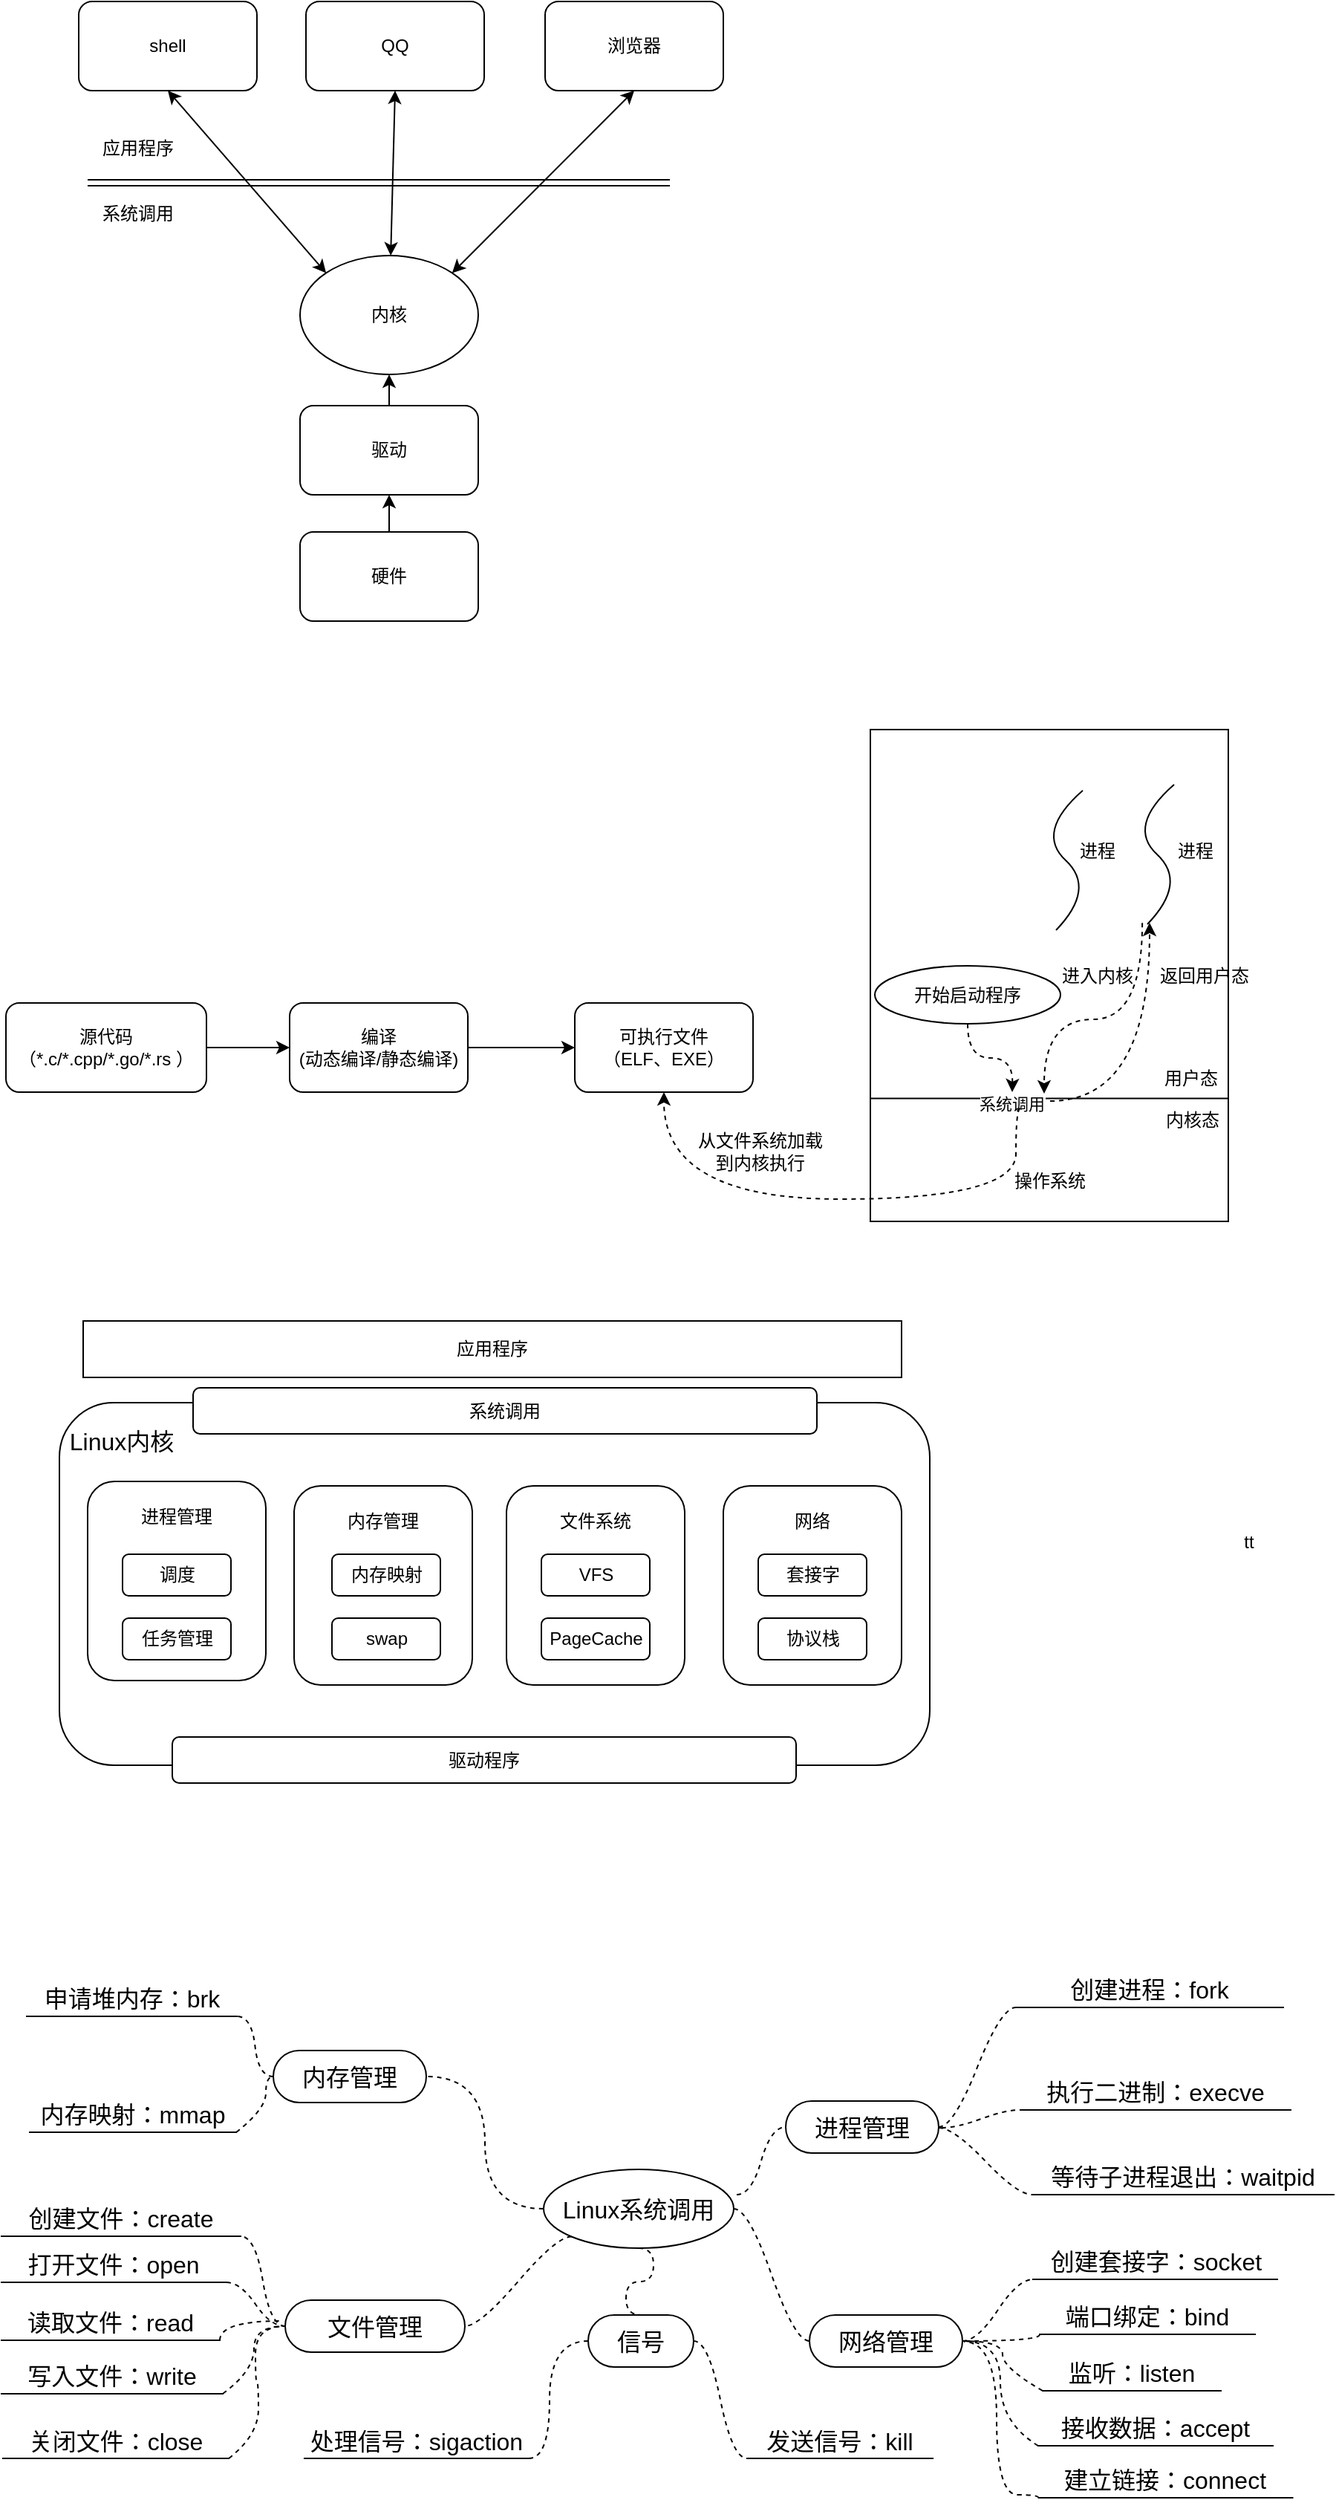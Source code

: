 <mxfile version="20.2.2" type="github">
  <diagram id="v-HsH-0y2GeqhX0_Ezw7" name="第 1 页">
    <mxGraphModel dx="1186" dy="796" grid="0" gridSize="10" guides="1" tooltips="1" connect="1" arrows="1" fold="1" page="1" pageScale="1" pageWidth="3300" pageHeight="4681" math="0" shadow="0">
      <root>
        <mxCell id="0" />
        <mxCell id="1" parent="0" />
        <mxCell id="2BLuXLSd1eojTHQWstAA-1" value="硬件" style="rounded=1;whiteSpace=wrap;html=1;" vertex="1" parent="1">
          <mxGeometry x="232" y="367" width="120" height="60" as="geometry" />
        </mxCell>
        <mxCell id="2BLuXLSd1eojTHQWstAA-2" value="驱动" style="rounded=1;whiteSpace=wrap;html=1;" vertex="1" parent="1">
          <mxGeometry x="232" y="282" width="120" height="60" as="geometry" />
        </mxCell>
        <mxCell id="2BLuXLSd1eojTHQWstAA-3" value="内核" style="ellipse;whiteSpace=wrap;html=1;" vertex="1" parent="1">
          <mxGeometry x="232" y="181" width="120" height="80" as="geometry" />
        </mxCell>
        <mxCell id="2BLuXLSd1eojTHQWstAA-4" value="shell" style="rounded=1;whiteSpace=wrap;html=1;" vertex="1" parent="1">
          <mxGeometry x="83" y="10" width="120" height="60" as="geometry" />
        </mxCell>
        <mxCell id="2BLuXLSd1eojTHQWstAA-5" value="" style="shape=link;html=1;rounded=0;" edge="1" parent="1">
          <mxGeometry width="100" relative="1" as="geometry">
            <mxPoint x="89" y="132" as="sourcePoint" />
            <mxPoint x="481" y="132" as="targetPoint" />
          </mxGeometry>
        </mxCell>
        <mxCell id="2BLuXLSd1eojTHQWstAA-6" value="QQ" style="rounded=1;whiteSpace=wrap;html=1;" vertex="1" parent="1">
          <mxGeometry x="236" y="10" width="120" height="60" as="geometry" />
        </mxCell>
        <mxCell id="2BLuXLSd1eojTHQWstAA-7" value="浏览器" style="rounded=1;whiteSpace=wrap;html=1;" vertex="1" parent="1">
          <mxGeometry x="397" y="10" width="120" height="60" as="geometry" />
        </mxCell>
        <mxCell id="2BLuXLSd1eojTHQWstAA-8" value="" style="endArrow=classic;html=1;rounded=0;exitX=0.5;exitY=1;exitDx=0;exitDy=0;entryX=0;entryY=0;entryDx=0;entryDy=0;startArrow=classic;startFill=1;" edge="1" parent="1" source="2BLuXLSd1eojTHQWstAA-4" target="2BLuXLSd1eojTHQWstAA-3">
          <mxGeometry width="50" height="50" relative="1" as="geometry">
            <mxPoint x="394" y="324" as="sourcePoint" />
            <mxPoint x="444" y="274" as="targetPoint" />
          </mxGeometry>
        </mxCell>
        <mxCell id="2BLuXLSd1eojTHQWstAA-9" value="" style="endArrow=classic;html=1;rounded=0;exitX=0.5;exitY=1;exitDx=0;exitDy=0;entryX=1;entryY=0;entryDx=0;entryDy=0;startArrow=classic;startFill=1;" edge="1" parent="1" source="2BLuXLSd1eojTHQWstAA-7" target="2BLuXLSd1eojTHQWstAA-3">
          <mxGeometry width="50" height="50" relative="1" as="geometry">
            <mxPoint x="153" y="80" as="sourcePoint" />
            <mxPoint x="259.574" y="202.716" as="targetPoint" />
          </mxGeometry>
        </mxCell>
        <mxCell id="2BLuXLSd1eojTHQWstAA-10" value="" style="endArrow=classic;html=1;rounded=0;exitX=0.5;exitY=1;exitDx=0;exitDy=0;startArrow=classic;startFill=1;" edge="1" parent="1" source="2BLuXLSd1eojTHQWstAA-6" target="2BLuXLSd1eojTHQWstAA-3">
          <mxGeometry width="50" height="50" relative="1" as="geometry">
            <mxPoint x="467" y="80" as="sourcePoint" />
            <mxPoint x="344.426" y="202.716" as="targetPoint" />
          </mxGeometry>
        </mxCell>
        <mxCell id="2BLuXLSd1eojTHQWstAA-11" value="系统调用" style="text;html=1;strokeColor=none;fillColor=none;align=center;verticalAlign=middle;whiteSpace=wrap;rounded=0;" vertex="1" parent="1">
          <mxGeometry x="93" y="138" width="60" height="30" as="geometry" />
        </mxCell>
        <mxCell id="2BLuXLSd1eojTHQWstAA-12" value="" style="endArrow=classic;html=1;rounded=0;exitX=0.5;exitY=0;exitDx=0;exitDy=0;" edge="1" parent="1" source="2BLuXLSd1eojTHQWstAA-1" target="2BLuXLSd1eojTHQWstAA-2">
          <mxGeometry width="50" height="50" relative="1" as="geometry">
            <mxPoint x="394" y="291" as="sourcePoint" />
            <mxPoint x="444" y="241" as="targetPoint" />
          </mxGeometry>
        </mxCell>
        <mxCell id="2BLuXLSd1eojTHQWstAA-13" value="" style="endArrow=classic;html=1;rounded=0;exitX=0.5;exitY=0;exitDx=0;exitDy=0;entryX=0.5;entryY=1;entryDx=0;entryDy=0;" edge="1" parent="1" source="2BLuXLSd1eojTHQWstAA-2" target="2BLuXLSd1eojTHQWstAA-3">
          <mxGeometry width="50" height="50" relative="1" as="geometry">
            <mxPoint x="302" y="377" as="sourcePoint" />
            <mxPoint x="302" y="352" as="targetPoint" />
          </mxGeometry>
        </mxCell>
        <mxCell id="2BLuXLSd1eojTHQWstAA-14" value="应用程序" style="text;html=1;strokeColor=none;fillColor=none;align=center;verticalAlign=middle;whiteSpace=wrap;rounded=0;" vertex="1" parent="1">
          <mxGeometry x="93" y="94" width="60" height="30" as="geometry" />
        </mxCell>
        <mxCell id="2BLuXLSd1eojTHQWstAA-18" style="edgeStyle=orthogonalEdgeStyle;rounded=0;orthogonalLoop=1;jettySize=auto;html=1;entryX=0;entryY=0.5;entryDx=0;entryDy=0;startArrow=none;startFill=0;" edge="1" parent="1" source="2BLuXLSd1eojTHQWstAA-15" target="2BLuXLSd1eojTHQWstAA-16">
          <mxGeometry relative="1" as="geometry" />
        </mxCell>
        <mxCell id="2BLuXLSd1eojTHQWstAA-15" value="源代码&lt;br&gt;（*.c/*.cpp/*.go/*.rs ）" style="rounded=1;whiteSpace=wrap;html=1;" vertex="1" parent="1">
          <mxGeometry x="34" y="684" width="135" height="60" as="geometry" />
        </mxCell>
        <mxCell id="2BLuXLSd1eojTHQWstAA-20" value="" style="edgeStyle=orthogonalEdgeStyle;rounded=0;orthogonalLoop=1;jettySize=auto;html=1;startArrow=none;startFill=0;" edge="1" parent="1" source="2BLuXLSd1eojTHQWstAA-16" target="2BLuXLSd1eojTHQWstAA-19">
          <mxGeometry relative="1" as="geometry" />
        </mxCell>
        <mxCell id="2BLuXLSd1eojTHQWstAA-16" value="编译&lt;br&gt;(动态编译/静态编译)" style="rounded=1;whiteSpace=wrap;html=1;" vertex="1" parent="1">
          <mxGeometry x="225" y="684" width="120" height="60" as="geometry" />
        </mxCell>
        <mxCell id="2BLuXLSd1eojTHQWstAA-19" value="可执行文件&lt;br&gt;（ELF、EXE）" style="rounded=1;whiteSpace=wrap;html=1;" vertex="1" parent="1">
          <mxGeometry x="417" y="684" width="120" height="60" as="geometry" />
        </mxCell>
        <mxCell id="2BLuXLSd1eojTHQWstAA-21" value="" style="rounded=0;whiteSpace=wrap;html=1;" vertex="1" parent="1">
          <mxGeometry x="616" y="500" width="241" height="331" as="geometry" />
        </mxCell>
        <mxCell id="2BLuXLSd1eojTHQWstAA-22" value="操作系统" style="text;html=1;strokeColor=none;fillColor=none;align=center;verticalAlign=middle;whiteSpace=wrap;rounded=0;" vertex="1" parent="1">
          <mxGeometry x="706.5" y="789" width="60" height="30" as="geometry" />
        </mxCell>
        <mxCell id="2BLuXLSd1eojTHQWstAA-23" value="" style="endArrow=none;html=1;rounded=0;entryX=1;entryY=0.75;entryDx=0;entryDy=0;exitX=0;exitY=0.75;exitDx=0;exitDy=0;" edge="1" parent="1" source="2BLuXLSd1eojTHQWstAA-21" target="2BLuXLSd1eojTHQWstAA-21">
          <mxGeometry width="50" height="50" relative="1" as="geometry">
            <mxPoint x="496" y="464" as="sourcePoint" />
            <mxPoint x="546" y="414" as="targetPoint" />
          </mxGeometry>
        </mxCell>
        <mxCell id="2BLuXLSd1eojTHQWstAA-38" value="系统调用" style="edgeLabel;html=1;align=center;verticalAlign=middle;resizable=0;points=[];" vertex="1" connectable="0" parent="2BLuXLSd1eojTHQWstAA-23">
          <mxGeometry x="-0.224" y="-2" relative="1" as="geometry">
            <mxPoint x="1" y="1" as="offset" />
          </mxGeometry>
        </mxCell>
        <mxCell id="2BLuXLSd1eojTHQWstAA-24" value="内核态" style="text;html=1;strokeColor=none;fillColor=none;align=center;verticalAlign=middle;whiteSpace=wrap;rounded=0;" vertex="1" parent="1">
          <mxGeometry x="803" y="748" width="60" height="30" as="geometry" />
        </mxCell>
        <mxCell id="2BLuXLSd1eojTHQWstAA-25" value="用户态" style="text;html=1;strokeColor=none;fillColor=none;align=center;verticalAlign=middle;whiteSpace=wrap;rounded=0;" vertex="1" parent="1">
          <mxGeometry x="802" y="720" width="60" height="30" as="geometry" />
        </mxCell>
        <mxCell id="2BLuXLSd1eojTHQWstAA-26" value="" style="curved=1;endArrow=none;html=1;rounded=0;endFill=0;" edge="1" parent="1">
          <mxGeometry width="50" height="50" relative="1" as="geometry">
            <mxPoint x="741" y="635" as="sourcePoint" />
            <mxPoint x="759" y="541" as="targetPoint" />
            <Array as="points">
              <mxPoint x="768" y="607" />
              <mxPoint x="727" y="569" />
            </Array>
          </mxGeometry>
        </mxCell>
        <mxCell id="2BLuXLSd1eojTHQWstAA-27" value="" style="curved=1;endArrow=none;html=1;rounded=0;endFill=0;" edge="1" parent="1">
          <mxGeometry width="50" height="50" relative="1" as="geometry">
            <mxPoint x="802.5" y="631" as="sourcePoint" />
            <mxPoint x="820.5" y="537" as="targetPoint" />
            <Array as="points">
              <mxPoint x="829.5" y="603" />
              <mxPoint x="788.5" y="565" />
            </Array>
          </mxGeometry>
        </mxCell>
        <mxCell id="2BLuXLSd1eojTHQWstAA-30" value="从文件系统加载到内核执行" style="text;html=1;strokeColor=none;fillColor=none;align=center;verticalAlign=middle;whiteSpace=wrap;rounded=0;" vertex="1" parent="1">
          <mxGeometry x="498" y="769" width="88" height="30" as="geometry" />
        </mxCell>
        <mxCell id="2BLuXLSd1eojTHQWstAA-32" value="tt" style="text;html=1;strokeColor=none;fillColor=none;align=center;verticalAlign=middle;whiteSpace=wrap;rounded=0;" vertex="1" parent="1">
          <mxGeometry x="841" y="1032" width="60" height="30" as="geometry" />
        </mxCell>
        <mxCell id="2BLuXLSd1eojTHQWstAA-33" value="进程" style="text;html=1;strokeColor=none;fillColor=none;align=center;verticalAlign=middle;whiteSpace=wrap;rounded=0;" vertex="1" parent="1">
          <mxGeometry x="739" y="567" width="60" height="30" as="geometry" />
        </mxCell>
        <mxCell id="2BLuXLSd1eojTHQWstAA-39" style="edgeStyle=orthogonalEdgeStyle;curved=1;rounded=0;orthogonalLoop=1;jettySize=auto;html=1;dashed=1;startArrow=none;startFill=0;endArrow=classic;endFill=1;" edge="1" parent="1" source="2BLuXLSd1eojTHQWstAA-34">
          <mxGeometry relative="1" as="geometry">
            <mxPoint x="711.5" y="744" as="targetPoint" />
          </mxGeometry>
        </mxCell>
        <mxCell id="2BLuXLSd1eojTHQWstAA-34" value="开始启动程序" style="ellipse;whiteSpace=wrap;html=1;" vertex="1" parent="1">
          <mxGeometry x="619" y="659" width="125" height="39" as="geometry" />
        </mxCell>
        <mxCell id="2BLuXLSd1eojTHQWstAA-47" value="" style="edgeStyle=orthogonalEdgeStyle;curved=1;rounded=0;orthogonalLoop=1;jettySize=auto;html=1;dashed=1;startArrow=none;startFill=0;endArrow=classic;endFill=1;exitX=0.743;exitY=0.393;exitDx=0;exitDy=0;exitPerimeter=0;" edge="1" parent="1">
          <mxGeometry relative="1" as="geometry">
            <mxPoint x="799.063" y="630.083" as="sourcePoint" />
            <mxPoint x="733" y="745" as="targetPoint" />
            <Array as="points">
              <mxPoint x="799" y="695" />
              <mxPoint x="733" y="695" />
            </Array>
          </mxGeometry>
        </mxCell>
        <mxCell id="2BLuXLSd1eojTHQWstAA-37" value="返回用户态" style="text;html=1;strokeColor=none;fillColor=none;align=center;verticalAlign=middle;whiteSpace=wrap;rounded=0;" vertex="1" parent="1">
          <mxGeometry x="802" y="651" width="78" height="30" as="geometry" />
        </mxCell>
        <mxCell id="2BLuXLSd1eojTHQWstAA-40" style="edgeStyle=orthogonalEdgeStyle;curved=1;rounded=0;orthogonalLoop=1;jettySize=auto;html=1;entryX=0.5;entryY=1;entryDx=0;entryDy=0;dashed=1;startArrow=none;startFill=0;endArrow=classic;endFill=1;" edge="1" parent="1" target="2BLuXLSd1eojTHQWstAA-19">
          <mxGeometry relative="1" as="geometry">
            <mxPoint x="717" y="755" as="sourcePoint" />
            <Array as="points">
              <mxPoint x="714" y="755" />
              <mxPoint x="714" y="816" />
              <mxPoint x="477" y="816" />
            </Array>
          </mxGeometry>
        </mxCell>
        <mxCell id="2BLuXLSd1eojTHQWstAA-41" style="edgeStyle=orthogonalEdgeStyle;curved=1;rounded=0;orthogonalLoop=1;jettySize=auto;html=1;dashed=1;startArrow=none;startFill=0;endArrow=classic;endFill=1;" edge="1" parent="1">
          <mxGeometry relative="1" as="geometry">
            <mxPoint x="804" y="630" as="targetPoint" />
            <mxPoint x="737" y="750" as="sourcePoint" />
            <Array as="points">
              <mxPoint x="804" y="750" />
            </Array>
          </mxGeometry>
        </mxCell>
        <mxCell id="2BLuXLSd1eojTHQWstAA-46" value="进程" style="text;html=1;strokeColor=none;fillColor=none;align=center;verticalAlign=middle;whiteSpace=wrap;rounded=0;" vertex="1" parent="1">
          <mxGeometry x="805" y="567" width="60" height="30" as="geometry" />
        </mxCell>
        <mxCell id="2BLuXLSd1eojTHQWstAA-48" value="进入内核" style="text;html=1;strokeColor=none;fillColor=none;align=center;verticalAlign=middle;whiteSpace=wrap;rounded=0;" vertex="1" parent="1">
          <mxGeometry x="730" y="651" width="78" height="30" as="geometry" />
        </mxCell>
        <mxCell id="2BLuXLSd1eojTHQWstAA-51" value="" style="rounded=1;whiteSpace=wrap;html=1;" vertex="1" parent="1">
          <mxGeometry x="70" y="953" width="586" height="244" as="geometry" />
        </mxCell>
        <mxCell id="2BLuXLSd1eojTHQWstAA-52" value="应用程序" style="rounded=0;whiteSpace=wrap;html=1;" vertex="1" parent="1">
          <mxGeometry x="86" y="898" width="551" height="38" as="geometry" />
        </mxCell>
        <mxCell id="2BLuXLSd1eojTHQWstAA-53" value="进程管理&lt;br&gt;&lt;br&gt;&lt;br&gt;&lt;br&gt;&lt;br&gt;&lt;br&gt;&lt;br&gt;" style="rounded=1;whiteSpace=wrap;html=1;" vertex="1" parent="1">
          <mxGeometry x="89" y="1006" width="120" height="134" as="geometry" />
        </mxCell>
        <mxCell id="2BLuXLSd1eojTHQWstAA-54" value="内存管理&lt;br&gt;&lt;br&gt;&lt;br&gt;&lt;br&gt;&lt;br&gt;&lt;br&gt;&lt;br&gt;" style="rounded=1;whiteSpace=wrap;html=1;" vertex="1" parent="1">
          <mxGeometry x="228" y="1009" width="120" height="134" as="geometry" />
        </mxCell>
        <mxCell id="2BLuXLSd1eojTHQWstAA-55" value="文件系统&lt;br&gt;&lt;br&gt;&lt;br&gt;&lt;br&gt;&lt;br&gt;&lt;br&gt;&lt;br&gt;" style="rounded=1;whiteSpace=wrap;html=1;" vertex="1" parent="1">
          <mxGeometry x="371" y="1009" width="120" height="134" as="geometry" />
        </mxCell>
        <mxCell id="2BLuXLSd1eojTHQWstAA-56" value="系统调用" style="rounded=1;whiteSpace=wrap;html=1;" vertex="1" parent="1">
          <mxGeometry x="160" y="943" width="420" height="31" as="geometry" />
        </mxCell>
        <mxCell id="2BLuXLSd1eojTHQWstAA-57" value="VFS" style="rounded=1;whiteSpace=wrap;html=1;" vertex="1" parent="1">
          <mxGeometry x="394.5" y="1055" width="73" height="28" as="geometry" />
        </mxCell>
        <mxCell id="2BLuXLSd1eojTHQWstAA-58" value="PageCache" style="rounded=1;whiteSpace=wrap;html=1;" vertex="1" parent="1">
          <mxGeometry x="394.5" y="1098" width="73" height="28" as="geometry" />
        </mxCell>
        <mxCell id="2BLuXLSd1eojTHQWstAA-59" value="内存映射" style="rounded=1;whiteSpace=wrap;html=1;" vertex="1" parent="1">
          <mxGeometry x="253.5" y="1055" width="73" height="28" as="geometry" />
        </mxCell>
        <mxCell id="2BLuXLSd1eojTHQWstAA-60" value="swap" style="rounded=1;whiteSpace=wrap;html=1;" vertex="1" parent="1">
          <mxGeometry x="253.5" y="1098" width="73" height="28" as="geometry" />
        </mxCell>
        <mxCell id="2BLuXLSd1eojTHQWstAA-61" value="调度" style="rounded=1;whiteSpace=wrap;html=1;" vertex="1" parent="1">
          <mxGeometry x="112.5" y="1055" width="73" height="28" as="geometry" />
        </mxCell>
        <mxCell id="2BLuXLSd1eojTHQWstAA-62" value="任务管理" style="rounded=1;whiteSpace=wrap;html=1;" vertex="1" parent="1">
          <mxGeometry x="112.5" y="1098" width="73" height="28" as="geometry" />
        </mxCell>
        <mxCell id="2BLuXLSd1eojTHQWstAA-63" value="网络&lt;br&gt;&lt;br&gt;&lt;br&gt;&lt;br&gt;&lt;br&gt;&lt;br&gt;&lt;br&gt;" style="rounded=1;whiteSpace=wrap;html=1;" vertex="1" parent="1">
          <mxGeometry x="517" y="1009" width="120" height="134" as="geometry" />
        </mxCell>
        <mxCell id="2BLuXLSd1eojTHQWstAA-64" value="套接字" style="rounded=1;whiteSpace=wrap;html=1;" vertex="1" parent="1">
          <mxGeometry x="540.5" y="1055" width="73" height="28" as="geometry" />
        </mxCell>
        <mxCell id="2BLuXLSd1eojTHQWstAA-65" value="协议栈" style="rounded=1;whiteSpace=wrap;html=1;" vertex="1" parent="1">
          <mxGeometry x="540.5" y="1098" width="73" height="28" as="geometry" />
        </mxCell>
        <mxCell id="2BLuXLSd1eojTHQWstAA-66" value="驱动程序" style="rounded=1;whiteSpace=wrap;html=1;" vertex="1" parent="1">
          <mxGeometry x="146" y="1178" width="420" height="31" as="geometry" />
        </mxCell>
        <mxCell id="2BLuXLSd1eojTHQWstAA-67" value="Linux内核" style="text;html=1;strokeColor=none;fillColor=none;align=center;verticalAlign=middle;whiteSpace=wrap;rounded=0;fontSize=16;" vertex="1" parent="1">
          <mxGeometry x="73" y="964" width="78" height="30" as="geometry" />
        </mxCell>
        <mxCell id="2BLuXLSd1eojTHQWstAA-70" value="进程管理" style="whiteSpace=wrap;html=1;rounded=1;arcSize=50;align=center;verticalAlign=middle;strokeWidth=1;autosize=1;spacing=4;treeFolding=0;treeMoving=1;newEdgeStyle={&quot;edgeStyle&quot;:&quot;entityRelationEdgeStyle&quot;,&quot;startArrow&quot;:&quot;none&quot;,&quot;endArrow&quot;:&quot;none&quot;,&quot;segment&quot;:10,&quot;curved&quot;:1};fontSize=16;" vertex="1" parent="1">
          <mxGeometry x="559" y="1423" width="103" height="35" as="geometry" />
        </mxCell>
        <mxCell id="2BLuXLSd1eojTHQWstAA-71" value="" style="edgeStyle=entityRelationEdgeStyle;startArrow=none;endArrow=none;segment=10;curved=1;rounded=0;dashed=1;fontSize=16;" edge="1" target="2BLuXLSd1eojTHQWstAA-70" parent="1">
          <mxGeometry relative="1" as="geometry">
            <mxPoint x="526" y="1486" as="sourcePoint" />
          </mxGeometry>
        </mxCell>
        <mxCell id="2BLuXLSd1eojTHQWstAA-83" style="edgeStyle=orthogonalEdgeStyle;curved=1;rounded=0;orthogonalLoop=1;jettySize=auto;html=1;entryX=1;entryY=0.5;entryDx=0;entryDy=0;dashed=1;fontSize=16;startArrow=none;startFill=0;endArrow=none;endFill=0;" edge="1" parent="1" source="2BLuXLSd1eojTHQWstAA-72" target="2BLuXLSd1eojTHQWstAA-82">
          <mxGeometry relative="1" as="geometry" />
        </mxCell>
        <mxCell id="2BLuXLSd1eojTHQWstAA-72" value="Linux系统调用" style="ellipse;whiteSpace=wrap;html=1;align=center;newEdgeStyle={&quot;edgeStyle&quot;:&quot;entityRelationEdgeStyle&quot;,&quot;startArrow&quot;:&quot;none&quot;,&quot;endArrow&quot;:&quot;none&quot;,&quot;segment&quot;:10,&quot;curved&quot;:1};treeFolding=0;treeMoving=1;fontSize=16;expand=1;" vertex="1" parent="1">
          <mxGeometry x="396" y="1469" width="128" height="53" as="geometry" />
        </mxCell>
        <mxCell id="2BLuXLSd1eojTHQWstAA-74" value="创建进程：fork" style="whiteSpace=wrap;html=1;shape=partialRectangle;top=0;left=0;bottom=1;right=0;points=[[0,1],[1,1]];fillColor=none;align=center;verticalAlign=bottom;routingCenterY=0.5;snapToPoint=1;recursiveResize=0;autosize=1;treeFolding=0;treeMoving=1;newEdgeStyle={&quot;edgeStyle&quot;:&quot;entityRelationEdgeStyle&quot;,&quot;startArrow&quot;:&quot;none&quot;,&quot;endArrow&quot;:&quot;none&quot;,&quot;segment&quot;:10,&quot;curved&quot;:1};fontSize=16;" vertex="1" collapsed="1" parent="1">
          <mxGeometry x="714" y="1329" width="180" height="31" as="geometry" />
        </mxCell>
        <mxCell id="2BLuXLSd1eojTHQWstAA-75" value="" style="edgeStyle=entityRelationEdgeStyle;startArrow=none;endArrow=none;segment=10;curved=1;rounded=0;dashed=1;fontSize=16;exitX=1;exitY=0.5;exitDx=0;exitDy=0;" edge="1" target="2BLuXLSd1eojTHQWstAA-74" parent="1" source="2BLuXLSd1eojTHQWstAA-70">
          <mxGeometry relative="1" as="geometry">
            <mxPoint x="758" y="1446" as="sourcePoint" />
          </mxGeometry>
        </mxCell>
        <mxCell id="2BLuXLSd1eojTHQWstAA-76" value="执行二进制：execve" style="whiteSpace=wrap;html=1;shape=partialRectangle;top=0;left=0;bottom=1;right=0;points=[[0,1],[1,1]];fillColor=none;align=center;verticalAlign=bottom;routingCenterY=0.5;snapToPoint=1;recursiveResize=0;autosize=1;treeFolding=0;treeMoving=1;newEdgeStyle={&quot;edgeStyle&quot;:&quot;entityRelationEdgeStyle&quot;,&quot;startArrow&quot;:&quot;none&quot;,&quot;endArrow&quot;:&quot;none&quot;,&quot;segment&quot;:10,&quot;curved&quot;:1};fontSize=16;" vertex="1" parent="1">
          <mxGeometry x="717" y="1398" width="182" height="31" as="geometry" />
        </mxCell>
        <mxCell id="2BLuXLSd1eojTHQWstAA-77" value="" style="edgeStyle=entityRelationEdgeStyle;startArrow=none;endArrow=none;segment=10;curved=1;rounded=0;dashed=1;fontSize=16;" edge="1" target="2BLuXLSd1eojTHQWstAA-76" parent="1">
          <mxGeometry relative="1" as="geometry">
            <mxPoint x="664" y="1441" as="sourcePoint" />
          </mxGeometry>
        </mxCell>
        <mxCell id="2BLuXLSd1eojTHQWstAA-80" value="等待子进程退出：waitpid" style="whiteSpace=wrap;html=1;shape=partialRectangle;top=0;left=0;bottom=1;right=0;points=[[0,1],[1,1]];fillColor=none;align=center;verticalAlign=bottom;routingCenterY=0.5;snapToPoint=1;recursiveResize=0;autosize=1;treeFolding=0;treeMoving=1;newEdgeStyle={&quot;edgeStyle&quot;:&quot;entityRelationEdgeStyle&quot;,&quot;startArrow&quot;:&quot;none&quot;,&quot;endArrow&quot;:&quot;none&quot;,&quot;segment&quot;:10,&quot;curved&quot;:1};fontSize=16;" vertex="1" parent="1">
          <mxGeometry x="725" y="1451" width="203" height="35" as="geometry" />
        </mxCell>
        <mxCell id="2BLuXLSd1eojTHQWstAA-81" value="" style="edgeStyle=entityRelationEdgeStyle;startArrow=none;endArrow=none;segment=10;curved=1;rounded=0;dashed=1;fontSize=16;exitX=1;exitY=0.5;exitDx=0;exitDy=0;" edge="1" target="2BLuXLSd1eojTHQWstAA-80" parent="1">
          <mxGeometry relative="1" as="geometry">
            <mxPoint x="662" y="1441" as="sourcePoint" />
          </mxGeometry>
        </mxCell>
        <mxCell id="2BLuXLSd1eojTHQWstAA-82" value="内存管理" style="whiteSpace=wrap;html=1;rounded=1;arcSize=50;align=center;verticalAlign=middle;strokeWidth=1;autosize=1;spacing=4;treeFolding=0;treeMoving=1;newEdgeStyle={&quot;edgeStyle&quot;:&quot;entityRelationEdgeStyle&quot;,&quot;startArrow&quot;:&quot;none&quot;,&quot;endArrow&quot;:&quot;none&quot;,&quot;segment&quot;:10,&quot;curved&quot;:1};fontSize=16;fillColor=default;sketch=0;" vertex="1" parent="1">
          <mxGeometry x="214" y="1389" width="103" height="35" as="geometry" />
        </mxCell>
        <mxCell id="2BLuXLSd1eojTHQWstAA-84" value="申请堆内存：brk" style="whiteSpace=wrap;html=1;shape=partialRectangle;top=0;left=0;bottom=1;right=0;points=[[0,1],[1,1]];fillColor=none;align=center;verticalAlign=bottom;routingCenterY=0.5;snapToPoint=1;recursiveResize=0;autosize=1;treeFolding=0;treeMoving=1;newEdgeStyle={&quot;edgeStyle&quot;:&quot;entityRelationEdgeStyle&quot;,&quot;startArrow&quot;:&quot;none&quot;,&quot;endArrow&quot;:&quot;none&quot;,&quot;segment&quot;:10,&quot;curved&quot;:1};fontSize=16;" vertex="1" parent="1">
          <mxGeometry x="48" y="1335" width="141.5" height="31" as="geometry" />
        </mxCell>
        <mxCell id="2BLuXLSd1eojTHQWstAA-85" value="" style="edgeStyle=entityRelationEdgeStyle;startArrow=none;endArrow=none;segment=10;curved=1;rounded=0;dashed=1;fontSize=16;exitX=0;exitY=0.5;exitDx=0;exitDy=0;" edge="1" target="2BLuXLSd1eojTHQWstAA-84" parent="1" source="2BLuXLSd1eojTHQWstAA-82">
          <mxGeometry relative="1" as="geometry">
            <mxPoint x="159.5" y="1300" as="sourcePoint" />
          </mxGeometry>
        </mxCell>
        <mxCell id="2BLuXLSd1eojTHQWstAA-87" style="edgeStyle=orthogonalEdgeStyle;curved=1;rounded=0;orthogonalLoop=1;jettySize=auto;html=1;entryX=0;entryY=0.5;entryDx=0;entryDy=0;dashed=1;fontSize=16;startArrow=none;startFill=0;endArrow=none;endFill=0;" edge="1" parent="1" source="2BLuXLSd1eojTHQWstAA-86" target="2BLuXLSd1eojTHQWstAA-82">
          <mxGeometry relative="1" as="geometry" />
        </mxCell>
        <mxCell id="2BLuXLSd1eojTHQWstAA-86" value="内存映射：mmap" style="whiteSpace=wrap;html=1;shape=partialRectangle;top=0;left=0;bottom=1;right=0;points=[[0,1],[1,1]];fillColor=none;align=center;verticalAlign=bottom;routingCenterY=0.5;snapToPoint=1;recursiveResize=0;autosize=1;treeFolding=0;treeMoving=1;newEdgeStyle={&quot;edgeStyle&quot;:&quot;entityRelationEdgeStyle&quot;,&quot;startArrow&quot;:&quot;none&quot;,&quot;endArrow&quot;:&quot;none&quot;,&quot;segment&quot;:10,&quot;curved&quot;:1};fontSize=16;" vertex="1" parent="1">
          <mxGeometry x="50" y="1413" width="139" height="31" as="geometry" />
        </mxCell>
        <mxCell id="2BLuXLSd1eojTHQWstAA-88" value="网络管理" style="whiteSpace=wrap;html=1;rounded=1;arcSize=50;align=center;verticalAlign=middle;strokeWidth=1;autosize=1;spacing=4;treeFolding=0;treeMoving=1;newEdgeStyle={&quot;edgeStyle&quot;:&quot;entityRelationEdgeStyle&quot;,&quot;startArrow&quot;:&quot;none&quot;,&quot;endArrow&quot;:&quot;none&quot;,&quot;segment&quot;:10,&quot;curved&quot;:1};fontSize=16;" vertex="1" parent="1">
          <mxGeometry x="575" y="1567" width="103" height="35" as="geometry" />
        </mxCell>
        <mxCell id="2BLuXLSd1eojTHQWstAA-89" value="" style="edgeStyle=entityRelationEdgeStyle;startArrow=none;endArrow=none;segment=10;curved=1;rounded=0;dashed=1;fontSize=16;exitX=1;exitY=0.5;exitDx=0;exitDy=0;" edge="1" target="2BLuXLSd1eojTHQWstAA-88" parent="1" source="2BLuXLSd1eojTHQWstAA-72">
          <mxGeometry relative="1" as="geometry">
            <mxPoint x="332" y="1501" as="sourcePoint" />
          </mxGeometry>
        </mxCell>
        <mxCell id="2BLuXLSd1eojTHQWstAA-90" value="信号" style="whiteSpace=wrap;html=1;rounded=1;arcSize=50;align=center;verticalAlign=middle;strokeWidth=1;autosize=1;spacing=4;treeFolding=0;treeMoving=1;newEdgeStyle={&quot;edgeStyle&quot;:&quot;entityRelationEdgeStyle&quot;,&quot;startArrow&quot;:&quot;none&quot;,&quot;endArrow&quot;:&quot;none&quot;,&quot;segment&quot;:10,&quot;curved&quot;:1};fontSize=16;" vertex="1" parent="1">
          <mxGeometry x="426" y="1567" width="71" height="35" as="geometry" />
        </mxCell>
        <mxCell id="2BLuXLSd1eojTHQWstAA-91" value="" style="edgeStyle=entityRelationEdgeStyle;startArrow=none;endArrow=none;segment=10;curved=1;rounded=0;dashed=1;fontSize=16;exitX=0.5;exitY=1;exitDx=0;exitDy=0;entryX=0.5;entryY=0;entryDx=0;entryDy=0;" edge="1" target="2BLuXLSd1eojTHQWstAA-90" parent="1" source="2BLuXLSd1eojTHQWstAA-72">
          <mxGeometry relative="1" as="geometry">
            <mxPoint x="332" y="1501" as="sourcePoint" />
          </mxGeometry>
        </mxCell>
        <mxCell id="2BLuXLSd1eojTHQWstAA-92" value="文件管理" style="whiteSpace=wrap;html=1;rounded=1;arcSize=50;align=center;verticalAlign=middle;strokeWidth=1;autosize=1;spacing=4;treeFolding=0;treeMoving=1;newEdgeStyle={&quot;edgeStyle&quot;:&quot;entityRelationEdgeStyle&quot;,&quot;startArrow&quot;:&quot;none&quot;,&quot;endArrow&quot;:&quot;none&quot;,&quot;segment&quot;:10,&quot;curved&quot;:1};fontSize=16;" vertex="1" parent="1">
          <mxGeometry x="222" y="1557" width="121" height="35" as="geometry" />
        </mxCell>
        <mxCell id="2BLuXLSd1eojTHQWstAA-93" value="" style="edgeStyle=entityRelationEdgeStyle;startArrow=none;endArrow=none;segment=10;curved=1;rounded=0;dashed=1;fontSize=16;exitX=0;exitY=1;exitDx=0;exitDy=0;" edge="1" target="2BLuXLSd1eojTHQWstAA-92" parent="1" source="2BLuXLSd1eojTHQWstAA-72">
          <mxGeometry relative="1" as="geometry">
            <mxPoint x="160" y="1646" as="sourcePoint" />
          </mxGeometry>
        </mxCell>
        <mxCell id="2BLuXLSd1eojTHQWstAA-94" value="创建文件：create" style="whiteSpace=wrap;html=1;shape=partialRectangle;top=0;left=0;bottom=1;right=0;points=[[0,1],[1,1]];fillColor=none;align=center;verticalAlign=bottom;routingCenterY=0.5;snapToPoint=1;recursiveResize=0;autosize=1;treeFolding=0;treeMoving=1;newEdgeStyle={&quot;edgeStyle&quot;:&quot;entityRelationEdgeStyle&quot;,&quot;startArrow&quot;:&quot;none&quot;,&quot;endArrow&quot;:&quot;none&quot;,&quot;segment&quot;:10,&quot;curved&quot;:1};fontSize=16;" vertex="1" parent="1">
          <mxGeometry x="31" y="1483" width="161" height="31" as="geometry" />
        </mxCell>
        <mxCell id="2BLuXLSd1eojTHQWstAA-95" value="" style="edgeStyle=entityRelationEdgeStyle;startArrow=none;endArrow=none;segment=10;curved=1;rounded=0;dashed=1;fontSize=16;exitX=0;exitY=0.5;exitDx=0;exitDy=0;" edge="1" target="2BLuXLSd1eojTHQWstAA-94" parent="1" source="2BLuXLSd1eojTHQWstAA-92">
          <mxGeometry relative="1" as="geometry">
            <mxPoint x="214" y="1573.75" as="sourcePoint" />
          </mxGeometry>
        </mxCell>
        <mxCell id="2BLuXLSd1eojTHQWstAA-97" value="创建套接字：socket" style="whiteSpace=wrap;html=1;shape=partialRectangle;top=0;left=0;bottom=1;right=0;points=[[0,1],[1,1]];fillColor=none;align=center;verticalAlign=bottom;routingCenterY=0.5;snapToPoint=1;recursiveResize=0;autosize=1;treeFolding=0;treeMoving=1;newEdgeStyle={&quot;edgeStyle&quot;:&quot;entityRelationEdgeStyle&quot;,&quot;startArrow&quot;:&quot;none&quot;,&quot;endArrow&quot;:&quot;none&quot;,&quot;segment&quot;:10,&quot;curved&quot;:1};fontSize=16;" vertex="1" parent="1">
          <mxGeometry x="725.5" y="1512" width="164.5" height="31" as="geometry" />
        </mxCell>
        <mxCell id="2BLuXLSd1eojTHQWstAA-98" value="" style="edgeStyle=entityRelationEdgeStyle;startArrow=none;endArrow=none;segment=10;curved=1;rounded=0;dashed=1;fontSize=16;exitX=1;exitY=0.5;exitDx=0;exitDy=0;" edge="1" target="2BLuXLSd1eojTHQWstAA-97" parent="1" source="2BLuXLSd1eojTHQWstAA-88">
          <mxGeometry relative="1" as="geometry">
            <mxPoint x="660" y="1698" as="sourcePoint" />
          </mxGeometry>
        </mxCell>
        <mxCell id="2BLuXLSd1eojTHQWstAA-99" value="打开文件：open" style="whiteSpace=wrap;html=1;shape=partialRectangle;top=0;left=0;bottom=1;right=0;points=[[0,1],[1,1]];fillColor=none;align=center;verticalAlign=bottom;routingCenterY=0.5;snapToPoint=1;recursiveResize=0;autosize=1;treeFolding=0;treeMoving=1;newEdgeStyle={&quot;edgeStyle&quot;:&quot;entityRelationEdgeStyle&quot;,&quot;startArrow&quot;:&quot;none&quot;,&quot;endArrow&quot;:&quot;none&quot;,&quot;segment&quot;:10,&quot;curved&quot;:1};fontSize=16;" vertex="1" parent="1">
          <mxGeometry x="31" y="1514" width="151" height="31" as="geometry" />
        </mxCell>
        <mxCell id="2BLuXLSd1eojTHQWstAA-100" value="" style="edgeStyle=entityRelationEdgeStyle;startArrow=none;endArrow=none;segment=10;curved=1;rounded=0;dashed=1;fontSize=16;exitX=0;exitY=0.5;exitDx=0;exitDy=0;" edge="1" parent="1" target="2BLuXLSd1eojTHQWstAA-99" source="2BLuXLSd1eojTHQWstAA-92">
          <mxGeometry relative="1" as="geometry">
            <mxPoint x="208.25" y="1667.5" as="sourcePoint" />
          </mxGeometry>
        </mxCell>
        <mxCell id="2BLuXLSd1eojTHQWstAA-104" style="edgeStyle=orthogonalEdgeStyle;curved=1;rounded=0;orthogonalLoop=1;jettySize=auto;html=1;exitX=1;exitY=1;exitDx=0;exitDy=0;dashed=1;fontSize=16;startArrow=none;startFill=0;endArrow=none;endFill=0;" edge="1" parent="1" source="2BLuXLSd1eojTHQWstAA-101">
          <mxGeometry relative="1" as="geometry">
            <mxPoint x="219.5" y="1571" as="targetPoint" />
            <Array as="points">
              <mxPoint x="178" y="1571" />
            </Array>
          </mxGeometry>
        </mxCell>
        <mxCell id="2BLuXLSd1eojTHQWstAA-101" value="读取文件：read" style="whiteSpace=wrap;html=1;shape=partialRectangle;top=0;left=0;bottom=1;right=0;points=[[0,1],[1,1]];fillColor=none;align=center;verticalAlign=bottom;routingCenterY=0.5;snapToPoint=1;recursiveResize=0;autosize=1;treeFolding=0;treeMoving=1;newEdgeStyle={&quot;edgeStyle&quot;:&quot;entityRelationEdgeStyle&quot;,&quot;startArrow&quot;:&quot;none&quot;,&quot;endArrow&quot;:&quot;none&quot;,&quot;segment&quot;:10,&quot;curved&quot;:1};fontSize=16;" vertex="1" parent="1">
          <mxGeometry x="31" y="1553" width="147" height="31" as="geometry" />
        </mxCell>
        <mxCell id="2BLuXLSd1eojTHQWstAA-105" style="edgeStyle=orthogonalEdgeStyle;curved=1;rounded=0;orthogonalLoop=1;jettySize=auto;html=1;entryX=0;entryY=0.5;entryDx=0;entryDy=0;dashed=1;fontSize=16;startArrow=none;startFill=0;endArrow=none;endFill=0;" edge="1" parent="1" source="2BLuXLSd1eojTHQWstAA-102" target="2BLuXLSd1eojTHQWstAA-92">
          <mxGeometry relative="1" as="geometry" />
        </mxCell>
        <mxCell id="2BLuXLSd1eojTHQWstAA-102" value="写入文件：write" style="whiteSpace=wrap;html=1;shape=partialRectangle;top=0;left=0;bottom=1;right=0;points=[[0,1],[1,1]];fillColor=none;align=center;verticalAlign=bottom;routingCenterY=0.5;snapToPoint=1;recursiveResize=0;autosize=1;treeFolding=0;treeMoving=1;newEdgeStyle={&quot;edgeStyle&quot;:&quot;entityRelationEdgeStyle&quot;,&quot;startArrow&quot;:&quot;none&quot;,&quot;endArrow&quot;:&quot;none&quot;,&quot;segment&quot;:10,&quot;curved&quot;:1};fontSize=16;" vertex="1" parent="1">
          <mxGeometry x="31" y="1589" width="149" height="31" as="geometry" />
        </mxCell>
        <mxCell id="2BLuXLSd1eojTHQWstAA-106" style="edgeStyle=orthogonalEdgeStyle;curved=1;rounded=0;orthogonalLoop=1;jettySize=auto;html=1;entryX=0;entryY=0.5;entryDx=0;entryDy=0;dashed=1;fontSize=16;startArrow=none;startFill=0;endArrow=none;endFill=0;" edge="1" parent="1" source="2BLuXLSd1eojTHQWstAA-103" target="2BLuXLSd1eojTHQWstAA-92">
          <mxGeometry relative="1" as="geometry" />
        </mxCell>
        <mxCell id="2BLuXLSd1eojTHQWstAA-103" value="关闭文件：close" style="whiteSpace=wrap;html=1;shape=partialRectangle;top=0;left=0;bottom=1;right=0;points=[[0,1],[1,1]];fillColor=none;align=center;verticalAlign=bottom;routingCenterY=0.5;snapToPoint=1;recursiveResize=0;autosize=1;treeFolding=0;treeMoving=1;newEdgeStyle={&quot;edgeStyle&quot;:&quot;entityRelationEdgeStyle&quot;,&quot;startArrow&quot;:&quot;none&quot;,&quot;endArrow&quot;:&quot;none&quot;,&quot;segment&quot;:10,&quot;curved&quot;:1};fontSize=16;" vertex="1" parent="1">
          <mxGeometry x="32" y="1632.5" width="152" height="31" as="geometry" />
        </mxCell>
        <mxCell id="2BLuXLSd1eojTHQWstAA-114" style="edgeStyle=orthogonalEdgeStyle;curved=1;rounded=0;orthogonalLoop=1;jettySize=auto;html=1;entryX=1;entryY=0.5;entryDx=0;entryDy=0;dashed=1;fontSize=16;startArrow=none;startFill=0;endArrow=none;endFill=0;" edge="1" parent="1" source="2BLuXLSd1eojTHQWstAA-108" target="2BLuXLSd1eojTHQWstAA-88">
          <mxGeometry relative="1" as="geometry">
            <Array as="points">
              <mxPoint x="731" y="1585" />
            </Array>
          </mxGeometry>
        </mxCell>
        <mxCell id="2BLuXLSd1eojTHQWstAA-108" value="端口绑定：bind" style="whiteSpace=wrap;html=1;shape=partialRectangle;top=0;left=0;bottom=1;right=0;points=[[0,1],[1,1]];fillColor=none;align=center;verticalAlign=bottom;routingCenterY=0.5;snapToPoint=1;recursiveResize=0;autosize=1;treeFolding=0;treeMoving=1;newEdgeStyle={&quot;edgeStyle&quot;:&quot;entityRelationEdgeStyle&quot;,&quot;startArrow&quot;:&quot;none&quot;,&quot;endArrow&quot;:&quot;none&quot;,&quot;segment&quot;:10,&quot;curved&quot;:1};fontSize=16;" vertex="1" parent="1">
          <mxGeometry x="730" y="1549" width="145" height="31" as="geometry" />
        </mxCell>
        <mxCell id="2BLuXLSd1eojTHQWstAA-116" style="edgeStyle=orthogonalEdgeStyle;curved=1;rounded=0;orthogonalLoop=1;jettySize=auto;html=1;entryX=1;entryY=0.5;entryDx=0;entryDy=0;dashed=1;fontSize=16;startArrow=none;startFill=0;endArrow=none;endFill=0;" edge="1" parent="1" source="2BLuXLSd1eojTHQWstAA-111" target="2BLuXLSd1eojTHQWstAA-88">
          <mxGeometry relative="1" as="geometry" />
        </mxCell>
        <mxCell id="2BLuXLSd1eojTHQWstAA-111" value="接收数据：accept" style="whiteSpace=wrap;html=1;shape=partialRectangle;top=0;left=0;bottom=1;right=0;points=[[0,1],[1,1]];fillColor=none;align=center;verticalAlign=bottom;routingCenterY=0.5;snapToPoint=1;recursiveResize=0;autosize=1;treeFolding=0;treeMoving=1;newEdgeStyle={&quot;edgeStyle&quot;:&quot;entityRelationEdgeStyle&quot;,&quot;startArrow&quot;:&quot;none&quot;,&quot;endArrow&quot;:&quot;none&quot;,&quot;segment&quot;:10,&quot;curved&quot;:1};fontSize=16;" vertex="1" parent="1">
          <mxGeometry x="729" y="1624" width="158" height="31" as="geometry" />
        </mxCell>
        <mxCell id="2BLuXLSd1eojTHQWstAA-117" style="edgeStyle=orthogonalEdgeStyle;curved=1;rounded=0;orthogonalLoop=1;jettySize=auto;html=1;dashed=1;fontSize=16;startArrow=none;startFill=0;endArrow=none;endFill=0;exitX=0;exitY=1;exitDx=0;exitDy=0;" edge="1" parent="1" source="2BLuXLSd1eojTHQWstAA-112">
          <mxGeometry relative="1" as="geometry">
            <mxPoint x="679" y="1585" as="targetPoint" />
            <Array as="points">
              <mxPoint x="729" y="1688" />
              <mxPoint x="701" y="1688" />
              <mxPoint x="701" y="1585" />
            </Array>
          </mxGeometry>
        </mxCell>
        <mxCell id="2BLuXLSd1eojTHQWstAA-112" value="建立链接：connect" style="whiteSpace=wrap;html=1;shape=partialRectangle;top=0;left=0;bottom=1;right=0;points=[[0,1],[1,1]];fillColor=none;align=center;verticalAlign=bottom;routingCenterY=0.5;snapToPoint=1;recursiveResize=0;autosize=1;treeFolding=0;treeMoving=1;newEdgeStyle={&quot;edgeStyle&quot;:&quot;entityRelationEdgeStyle&quot;,&quot;startArrow&quot;:&quot;none&quot;,&quot;endArrow&quot;:&quot;none&quot;,&quot;segment&quot;:10,&quot;curved&quot;:1};fontSize=16;" vertex="1" parent="1">
          <mxGeometry x="729.25" y="1659" width="171" height="31" as="geometry" />
        </mxCell>
        <mxCell id="2BLuXLSd1eojTHQWstAA-115" style="edgeStyle=orthogonalEdgeStyle;curved=1;rounded=0;orthogonalLoop=1;jettySize=auto;html=1;entryX=1;entryY=0.5;entryDx=0;entryDy=0;dashed=1;fontSize=16;startArrow=none;startFill=0;endArrow=none;endFill=0;" edge="1" parent="1" source="2BLuXLSd1eojTHQWstAA-113" target="2BLuXLSd1eojTHQWstAA-88">
          <mxGeometry relative="1" as="geometry" />
        </mxCell>
        <mxCell id="2BLuXLSd1eojTHQWstAA-113" value="监听：listen" style="whiteSpace=wrap;html=1;shape=partialRectangle;top=0;left=0;bottom=1;right=0;points=[[0,1],[1,1]];fillColor=none;align=center;verticalAlign=bottom;routingCenterY=0.5;snapToPoint=1;recursiveResize=0;autosize=1;treeFolding=0;treeMoving=1;newEdgeStyle={&quot;edgeStyle&quot;:&quot;entityRelationEdgeStyle&quot;,&quot;startArrow&quot;:&quot;none&quot;,&quot;endArrow&quot;:&quot;none&quot;,&quot;segment&quot;:10,&quot;curved&quot;:1};fontSize=16;" vertex="1" parent="1">
          <mxGeometry x="732" y="1587" width="120" height="31" as="geometry" />
        </mxCell>
        <mxCell id="2BLuXLSd1eojTHQWstAA-118" value="发送信号：kill" style="whiteSpace=wrap;html=1;shape=partialRectangle;top=0;left=0;bottom=1;right=0;points=[[0,1],[1,1]];fillColor=none;align=center;verticalAlign=bottom;routingCenterY=0.5;snapToPoint=1;recursiveResize=0;autosize=1;treeFolding=0;treeMoving=1;newEdgeStyle={&quot;edgeStyle&quot;:&quot;entityRelationEdgeStyle&quot;,&quot;startArrow&quot;:&quot;none&quot;,&quot;endArrow&quot;:&quot;none&quot;,&quot;segment&quot;:10,&quot;curved&quot;:1};fontSize=16;" vertex="1" parent="1">
          <mxGeometry x="533" y="1632.5" width="125" height="31" as="geometry" />
        </mxCell>
        <mxCell id="2BLuXLSd1eojTHQWstAA-119" value="" style="edgeStyle=entityRelationEdgeStyle;startArrow=none;endArrow=none;segment=10;curved=1;rounded=0;dashed=1;fontSize=16;" edge="1" target="2BLuXLSd1eojTHQWstAA-118" parent="1" source="2BLuXLSd1eojTHQWstAA-90">
          <mxGeometry relative="1" as="geometry">
            <mxPoint x="486" y="1701" as="sourcePoint" />
          </mxGeometry>
        </mxCell>
        <mxCell id="2BLuXLSd1eojTHQWstAA-121" style="edgeStyle=orthogonalEdgeStyle;curved=1;rounded=0;orthogonalLoop=1;jettySize=auto;html=1;entryX=0;entryY=0.5;entryDx=0;entryDy=0;dashed=1;fontSize=16;startArrow=none;startFill=0;endArrow=none;endFill=0;exitX=1;exitY=1;exitDx=0;exitDy=0;" edge="1" parent="1" source="2BLuXLSd1eojTHQWstAA-120" target="2BLuXLSd1eojTHQWstAA-90">
          <mxGeometry relative="1" as="geometry">
            <Array as="points">
              <mxPoint x="400" y="1664" />
              <mxPoint x="400" y="1585" />
            </Array>
          </mxGeometry>
        </mxCell>
        <mxCell id="2BLuXLSd1eojTHQWstAA-120" value="处理信号：sigaction" style="whiteSpace=wrap;html=1;shape=partialRectangle;top=0;left=0;bottom=1;right=0;points=[[0,1],[1,1]];fillColor=none;align=center;verticalAlign=bottom;routingCenterY=0.5;snapToPoint=1;recursiveResize=0;autosize=1;treeFolding=0;treeMoving=1;newEdgeStyle={&quot;edgeStyle&quot;:&quot;entityRelationEdgeStyle&quot;,&quot;startArrow&quot;:&quot;none&quot;,&quot;endArrow&quot;:&quot;none&quot;,&quot;segment&quot;:10,&quot;curved&quot;:1};fontSize=16;" vertex="1" parent="1">
          <mxGeometry x="235" y="1632.5" width="151" height="31" as="geometry" />
        </mxCell>
      </root>
    </mxGraphModel>
  </diagram>
</mxfile>

